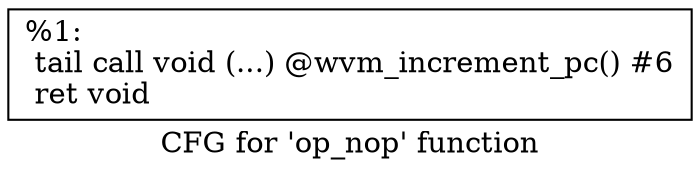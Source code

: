 digraph "CFG for 'op_nop' function" {
	label="CFG for 'op_nop' function";

	Node0x7f8ef0d1ef30 [shape=record,label="{%1:\l  tail call void (...) @wvm_increment_pc() #6\l  ret void\l}"];
}
